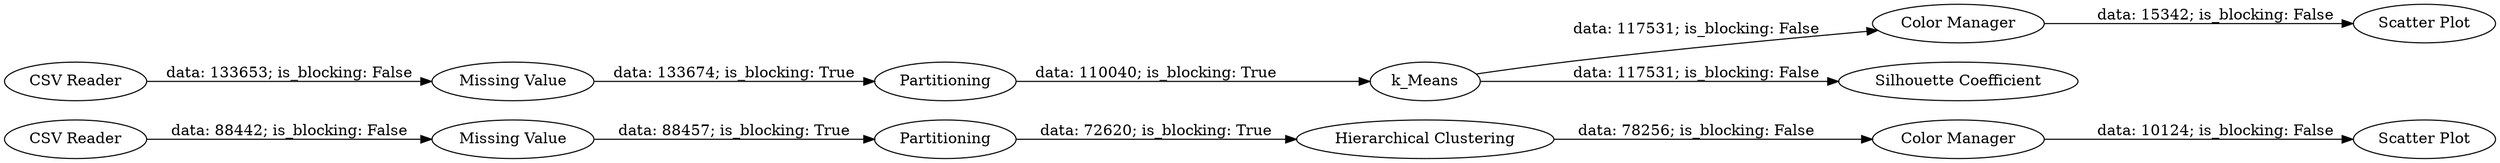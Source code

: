 digraph {
	"7610229212779387726_16" [label="Scatter Plot"]
	"7610229212779387726_15" [label="Color Manager"]
	"7610229212779387726_5" [label=Partitioning]
	"7610229212779387726_11" [label="CSV Reader"]
	"7610229212779387726_13" [label=Partitioning]
	"7610229212779387726_9" [label="Missing Value"]
	"7610229212779387726_3" [label="Color Manager"]
	"7610229212779387726_10" [label="CSV Reader"]
	"7610229212779387726_12" [label="Missing Value"]
	"7610229212779387726_14" [label="Hierarchical Clustering"]
	"7610229212779387726_2" [label=k_Means]
	"7610229212779387726_7" [label="Silhouette Coefficient"]
	"7610229212779387726_4" [label="Scatter Plot"]
	"7610229212779387726_13" -> "7610229212779387726_14" [label="data: 72620; is_blocking: True"]
	"7610229212779387726_15" -> "7610229212779387726_16" [label="data: 10124; is_blocking: False"]
	"7610229212779387726_9" -> "7610229212779387726_5" [label="data: 133674; is_blocking: True"]
	"7610229212779387726_3" -> "7610229212779387726_4" [label="data: 15342; is_blocking: False"]
	"7610229212779387726_12" -> "7610229212779387726_13" [label="data: 88457; is_blocking: True"]
	"7610229212779387726_5" -> "7610229212779387726_2" [label="data: 110040; is_blocking: True"]
	"7610229212779387726_14" -> "7610229212779387726_15" [label="data: 78256; is_blocking: False"]
	"7610229212779387726_10" -> "7610229212779387726_9" [label="data: 133653; is_blocking: False"]
	"7610229212779387726_11" -> "7610229212779387726_12" [label="data: 88442; is_blocking: False"]
	"7610229212779387726_2" -> "7610229212779387726_3" [label="data: 117531; is_blocking: False"]
	"7610229212779387726_2" -> "7610229212779387726_7" [label="data: 117531; is_blocking: False"]
	rankdir=LR
}
